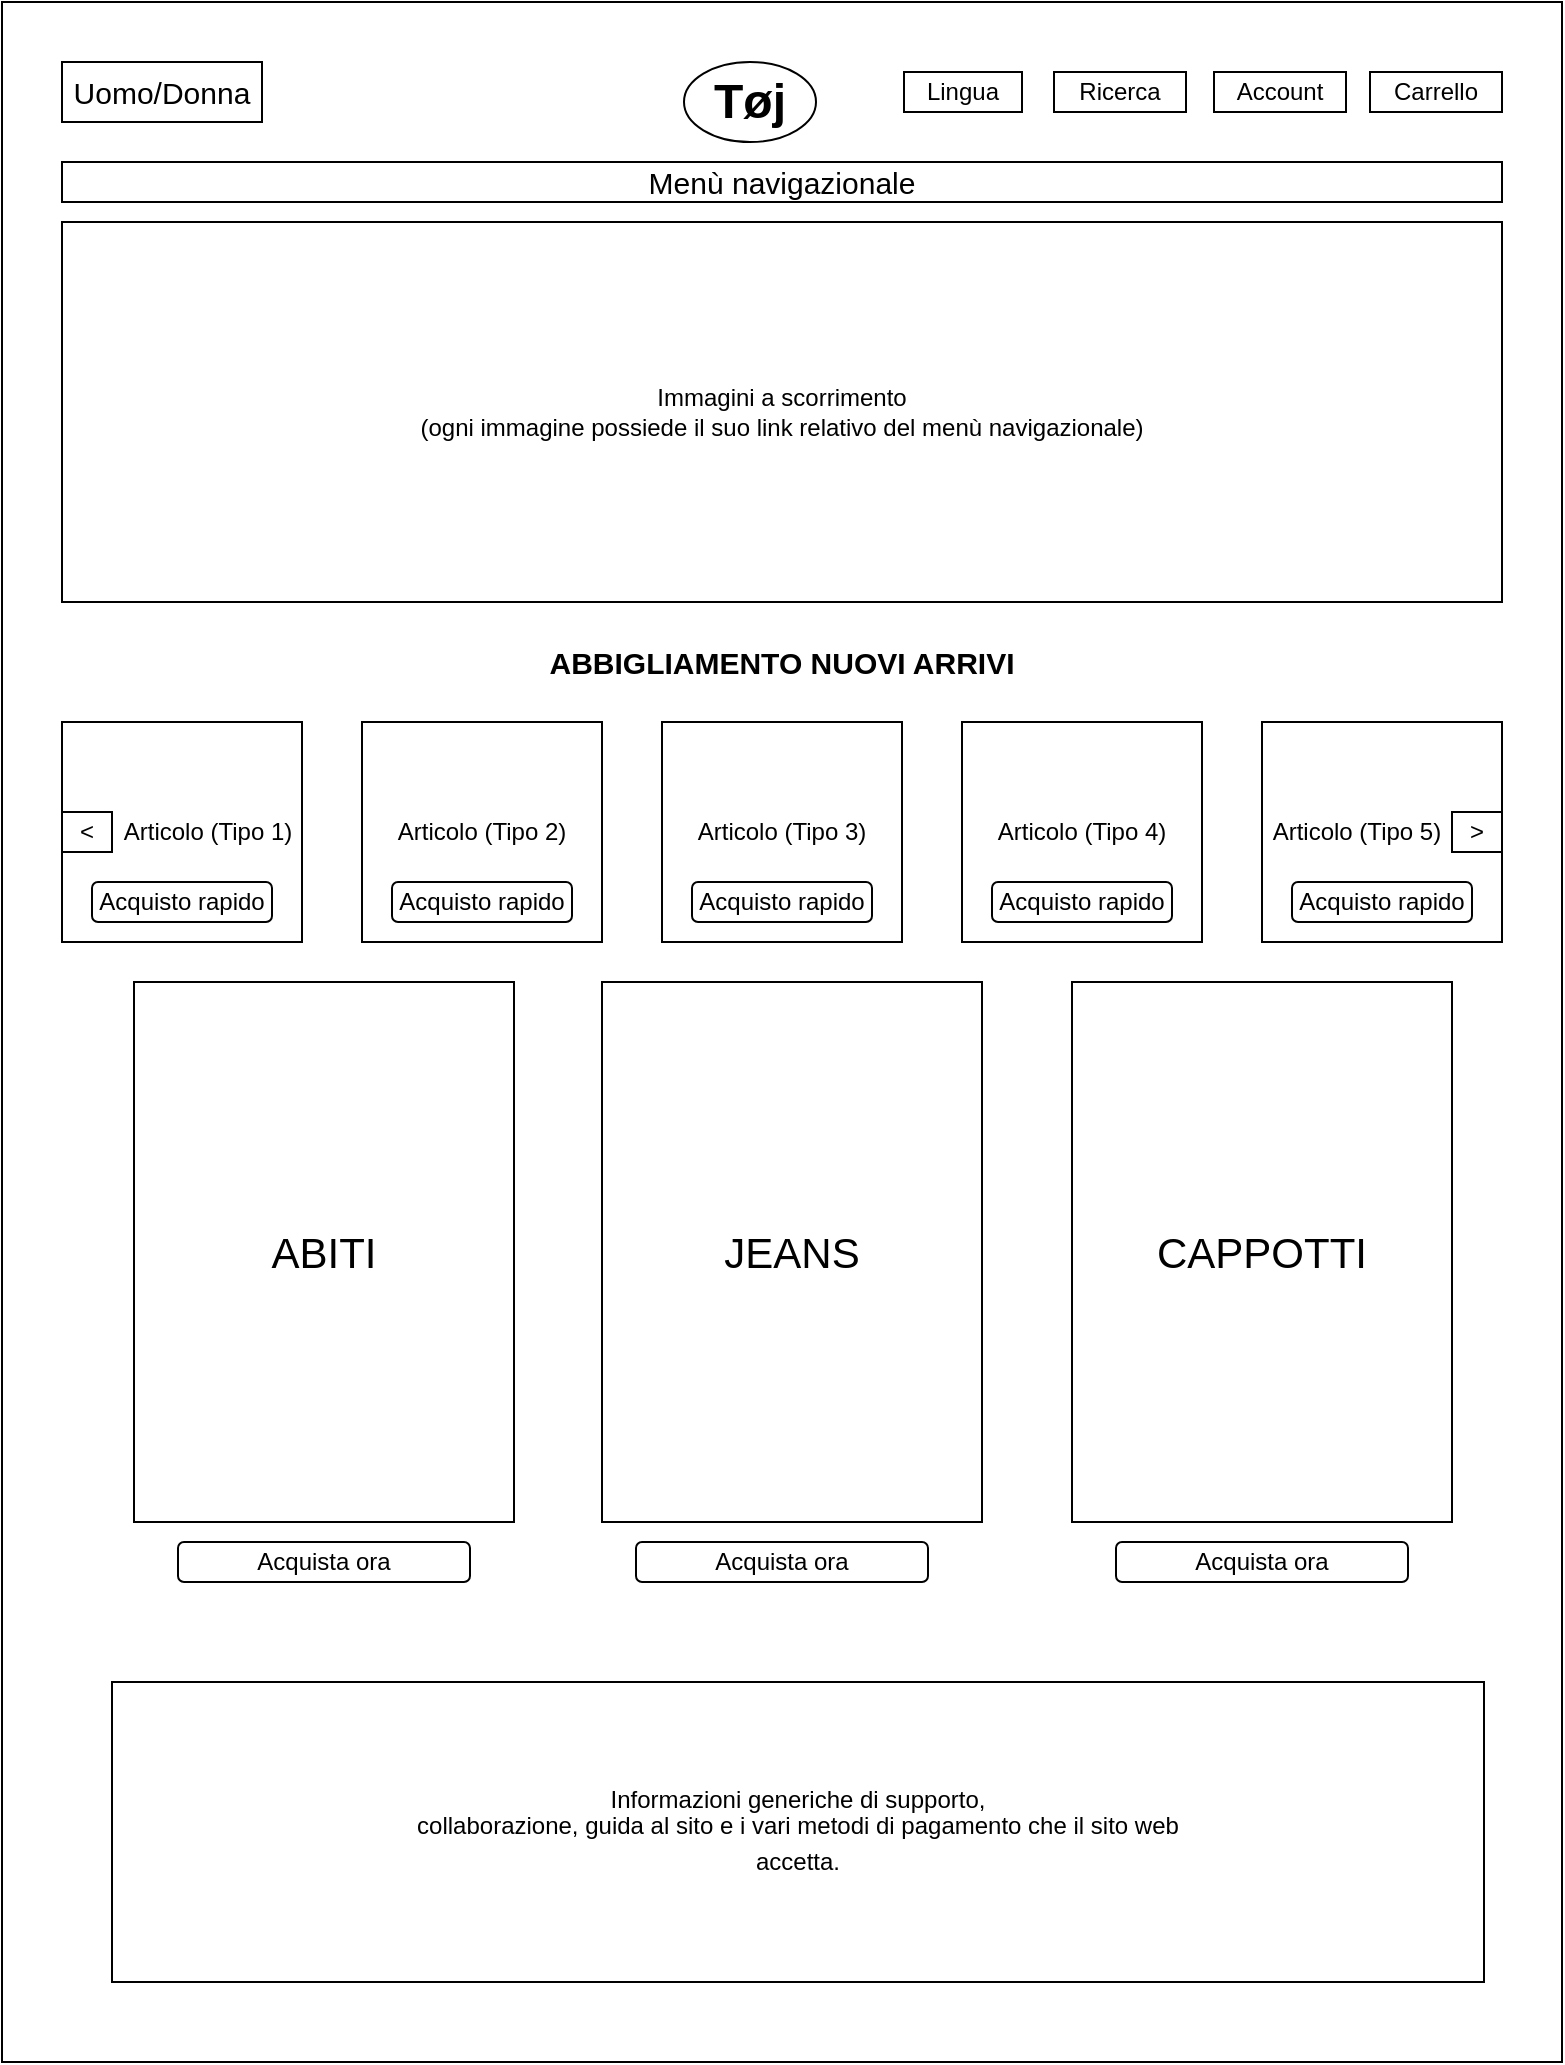<mxfile version="14.4.9" type="device"><diagram id="wBHttLaYsozqv8IZyRPX" name="Page-1"><mxGraphModel dx="1038" dy="585" grid="1" gridSize="10" guides="1" tooltips="1" connect="1" arrows="1" fold="1" page="1" pageScale="1" pageWidth="827" pageHeight="800" math="0" shadow="0"><root><mxCell id="0"/><mxCell id="1" parent="0"/><mxCell id="kW1Gy2jFl6eg9wY0WD4N-1" value="" style="rounded=0;whiteSpace=wrap;html=1;" parent="1" vertex="1"><mxGeometry x="24" y="60" width="780" height="1030" as="geometry"/></mxCell><mxCell id="kW1Gy2jFl6eg9wY0WD4N-3" value="&lt;font size=&quot;1&quot;&gt;&lt;b style=&quot;font-size: 24px&quot;&gt;Tøj&lt;/b&gt;&lt;/font&gt;" style="ellipse;whiteSpace=wrap;html=1;" parent="1" vertex="1"><mxGeometry x="365" y="90" width="66" height="40" as="geometry"/></mxCell><mxCell id="kW1Gy2jFl6eg9wY0WD4N-7" value="&lt;font style=&quot;font-size: 15px&quot;&gt;Uomo/Donna&lt;/font&gt;" style="rounded=0;whiteSpace=wrap;html=1;" parent="1" vertex="1"><mxGeometry x="54" y="90" width="100" height="30" as="geometry"/></mxCell><mxCell id="kW1Gy2jFl6eg9wY0WD4N-11" value="&lt;font style=&quot;font-size: 12px&quot;&gt;Ricerca&lt;/font&gt;" style="rounded=0;whiteSpace=wrap;html=1;" parent="1" vertex="1"><mxGeometry x="550" y="95" width="66" height="20" as="geometry"/></mxCell><mxCell id="kW1Gy2jFl6eg9wY0WD4N-12" value="&lt;font style=&quot;font-size: 12px&quot;&gt;Account&lt;/font&gt;" style="rounded=0;whiteSpace=wrap;html=1;" parent="1" vertex="1"><mxGeometry x="630" y="95" width="66" height="20" as="geometry"/></mxCell><mxCell id="kW1Gy2jFl6eg9wY0WD4N-13" value="&lt;font style=&quot;font-size: 12px&quot;&gt;Carrello&lt;/font&gt;" style="rounded=0;whiteSpace=wrap;html=1;" parent="1" vertex="1"><mxGeometry x="708" y="95" width="66" height="20" as="geometry"/></mxCell><mxCell id="kW1Gy2jFl6eg9wY0WD4N-14" value="&lt;font style=&quot;font-size: 15px&quot;&gt;Menù navigazionale&lt;/font&gt;" style="rounded=0;whiteSpace=wrap;html=1;" parent="1" vertex="1"><mxGeometry x="54" y="140" width="720" height="20" as="geometry"/></mxCell><mxCell id="kW1Gy2jFl6eg9wY0WD4N-15" value="Immagini a scorrimento &lt;br&gt;(ogni immagine possiede il suo link relativo del menù navigazionale)" style="rounded=0;whiteSpace=wrap;html=1;" parent="1" vertex="1"><mxGeometry x="54" y="170" width="720" height="190" as="geometry"/></mxCell><mxCell id="kW1Gy2jFl6eg9wY0WD4N-16" value="&amp;nbsp; &amp;nbsp; &amp;nbsp; &amp;nbsp; Articolo (Tipo 1)" style="rounded=0;whiteSpace=wrap;html=1;" parent="1" vertex="1"><mxGeometry x="54" y="420" width="120" height="110" as="geometry"/></mxCell><mxCell id="kW1Gy2jFl6eg9wY0WD4N-18" value="Articolo (Tipo 2)" style="rounded=0;whiteSpace=wrap;html=1;" parent="1" vertex="1"><mxGeometry x="204" y="420" width="120" height="110" as="geometry"/></mxCell><mxCell id="kW1Gy2jFl6eg9wY0WD4N-19" value="Articolo (Tipo 3)" style="rounded=0;whiteSpace=wrap;html=1;" parent="1" vertex="1"><mxGeometry x="354" y="420" width="120" height="110" as="geometry"/></mxCell><mxCell id="kW1Gy2jFl6eg9wY0WD4N-20" value="Articolo (Tipo 4)" style="rounded=0;whiteSpace=wrap;html=1;" parent="1" vertex="1"><mxGeometry x="504" y="420" width="120" height="110" as="geometry"/></mxCell><mxCell id="kW1Gy2jFl6eg9wY0WD4N-21" value="&amp;nbsp;Articolo (Tipo 5)" style="rounded=0;whiteSpace=wrap;html=1;align=left;" parent="1" vertex="1"><mxGeometry x="654" y="420" width="120" height="110" as="geometry"/></mxCell><mxCell id="kW1Gy2jFl6eg9wY0WD4N-22" value="&lt;p class=&quot;MsoNormal&quot; style=&quot;line-height: 115%&quot;&gt;&lt;span class=&quot;MsoHyperlink&quot;&gt;&lt;span style=&quot;line-height: 115%&quot;&gt;&lt;font style=&quot;font-size: 12px&quot;&gt;Informazioni generiche di supporto,&lt;br&gt;collaborazione, guida al sito e i vari metodi di pagamento che il sito web&lt;br&gt;accetta.&lt;/font&gt;&lt;/span&gt;&lt;/span&gt;&lt;span style=&quot;font-size: 12.0pt ; line-height: 115%&quot;&gt;&lt;/span&gt;&lt;/p&gt;" style="rounded=0;whiteSpace=wrap;html=1;" parent="1" vertex="1"><mxGeometry x="79" y="900" width="686" height="150" as="geometry"/></mxCell><mxCell id="8cYIhpQsedLopPcJGh_c-5" value="&lt;b&gt;&lt;font style=&quot;font-size: 15px&quot;&gt;ABBIGLIAMENTO NUOVI ARRIVI&lt;/font&gt;&lt;/b&gt;" style="text;html=1;strokeColor=none;fillColor=none;align=center;verticalAlign=middle;whiteSpace=wrap;rounded=0;" vertex="1" parent="1"><mxGeometry x="294" y="380" width="240" height="20" as="geometry"/></mxCell><mxCell id="8cYIhpQsedLopPcJGh_c-6" value="&lt;font&gt;&lt;/font&gt;Acquisto rapido" style="rounded=1;whiteSpace=wrap;html=1;" vertex="1" parent="1"><mxGeometry x="69" y="500" width="90" height="20" as="geometry"/></mxCell><mxCell id="8cYIhpQsedLopPcJGh_c-7" value="&lt;font&gt;&lt;/font&gt;Acquisto rapido" style="rounded=1;whiteSpace=wrap;html=1;" vertex="1" parent="1"><mxGeometry x="219" y="500" width="90" height="20" as="geometry"/></mxCell><mxCell id="8cYIhpQsedLopPcJGh_c-8" value="&lt;font&gt;&lt;/font&gt;Acquisto rapido" style="rounded=1;whiteSpace=wrap;html=1;" vertex="1" parent="1"><mxGeometry x="369" y="500" width="90" height="20" as="geometry"/></mxCell><mxCell id="8cYIhpQsedLopPcJGh_c-9" value="&lt;font&gt;&lt;/font&gt;Acquisto rapido" style="rounded=1;whiteSpace=wrap;html=1;" vertex="1" parent="1"><mxGeometry x="519" y="500" width="90" height="20" as="geometry"/></mxCell><mxCell id="8cYIhpQsedLopPcJGh_c-10" value="&lt;font&gt;&lt;/font&gt;Acquisto rapido" style="rounded=1;whiteSpace=wrap;html=1;" vertex="1" parent="1"><mxGeometry x="669" y="500" width="90" height="20" as="geometry"/></mxCell><mxCell id="8cYIhpQsedLopPcJGh_c-12" value="&lt;font style=&quot;font-size: 21px&quot;&gt;ABITI&lt;/font&gt;" style="rounded=0;whiteSpace=wrap;html=1;" vertex="1" parent="1"><mxGeometry x="90" y="550" width="190" height="270" as="geometry"/></mxCell><mxCell id="8cYIhpQsedLopPcJGh_c-15" value="&amp;lt;" style="rounded=0;whiteSpace=wrap;html=1;" vertex="1" parent="1"><mxGeometry x="54" y="465" width="25" height="20" as="geometry"/></mxCell><mxCell id="8cYIhpQsedLopPcJGh_c-17" value="&amp;gt;" style="rounded=0;whiteSpace=wrap;html=1;" vertex="1" parent="1"><mxGeometry x="749" y="465" width="25" height="20" as="geometry"/></mxCell><mxCell id="8cYIhpQsedLopPcJGh_c-19" value="&lt;font style=&quot;font-size: 21px&quot;&gt;JEANS&lt;/font&gt;" style="rounded=0;whiteSpace=wrap;html=1;" vertex="1" parent="1"><mxGeometry x="324" y="550" width="190" height="270" as="geometry"/></mxCell><mxCell id="8cYIhpQsedLopPcJGh_c-20" value="&lt;font style=&quot;font-size: 21px&quot;&gt;CAPPOTTI&lt;/font&gt;" style="rounded=0;whiteSpace=wrap;html=1;" vertex="1" parent="1"><mxGeometry x="559" y="550" width="190" height="270" as="geometry"/></mxCell><mxCell id="8cYIhpQsedLopPcJGh_c-22" value="Acquista ora" style="rounded=1;whiteSpace=wrap;html=1;" vertex="1" parent="1"><mxGeometry x="112" y="830" width="146" height="20" as="geometry"/></mxCell><mxCell id="8cYIhpQsedLopPcJGh_c-23" value="Acquista ora" style="rounded=1;whiteSpace=wrap;html=1;" vertex="1" parent="1"><mxGeometry x="341" y="830" width="146" height="20" as="geometry"/></mxCell><mxCell id="8cYIhpQsedLopPcJGh_c-24" value="Acquista ora" style="rounded=1;whiteSpace=wrap;html=1;" vertex="1" parent="1"><mxGeometry x="581" y="830" width="146" height="20" as="geometry"/></mxCell><mxCell id="8cYIhpQsedLopPcJGh_c-26" value="&lt;font style=&quot;font-size: 12px&quot;&gt;Lingua&lt;/font&gt;" style="rounded=0;whiteSpace=wrap;html=1;" vertex="1" parent="1"><mxGeometry x="475" y="95" width="59" height="20" as="geometry"/></mxCell></root></mxGraphModel></diagram></mxfile>